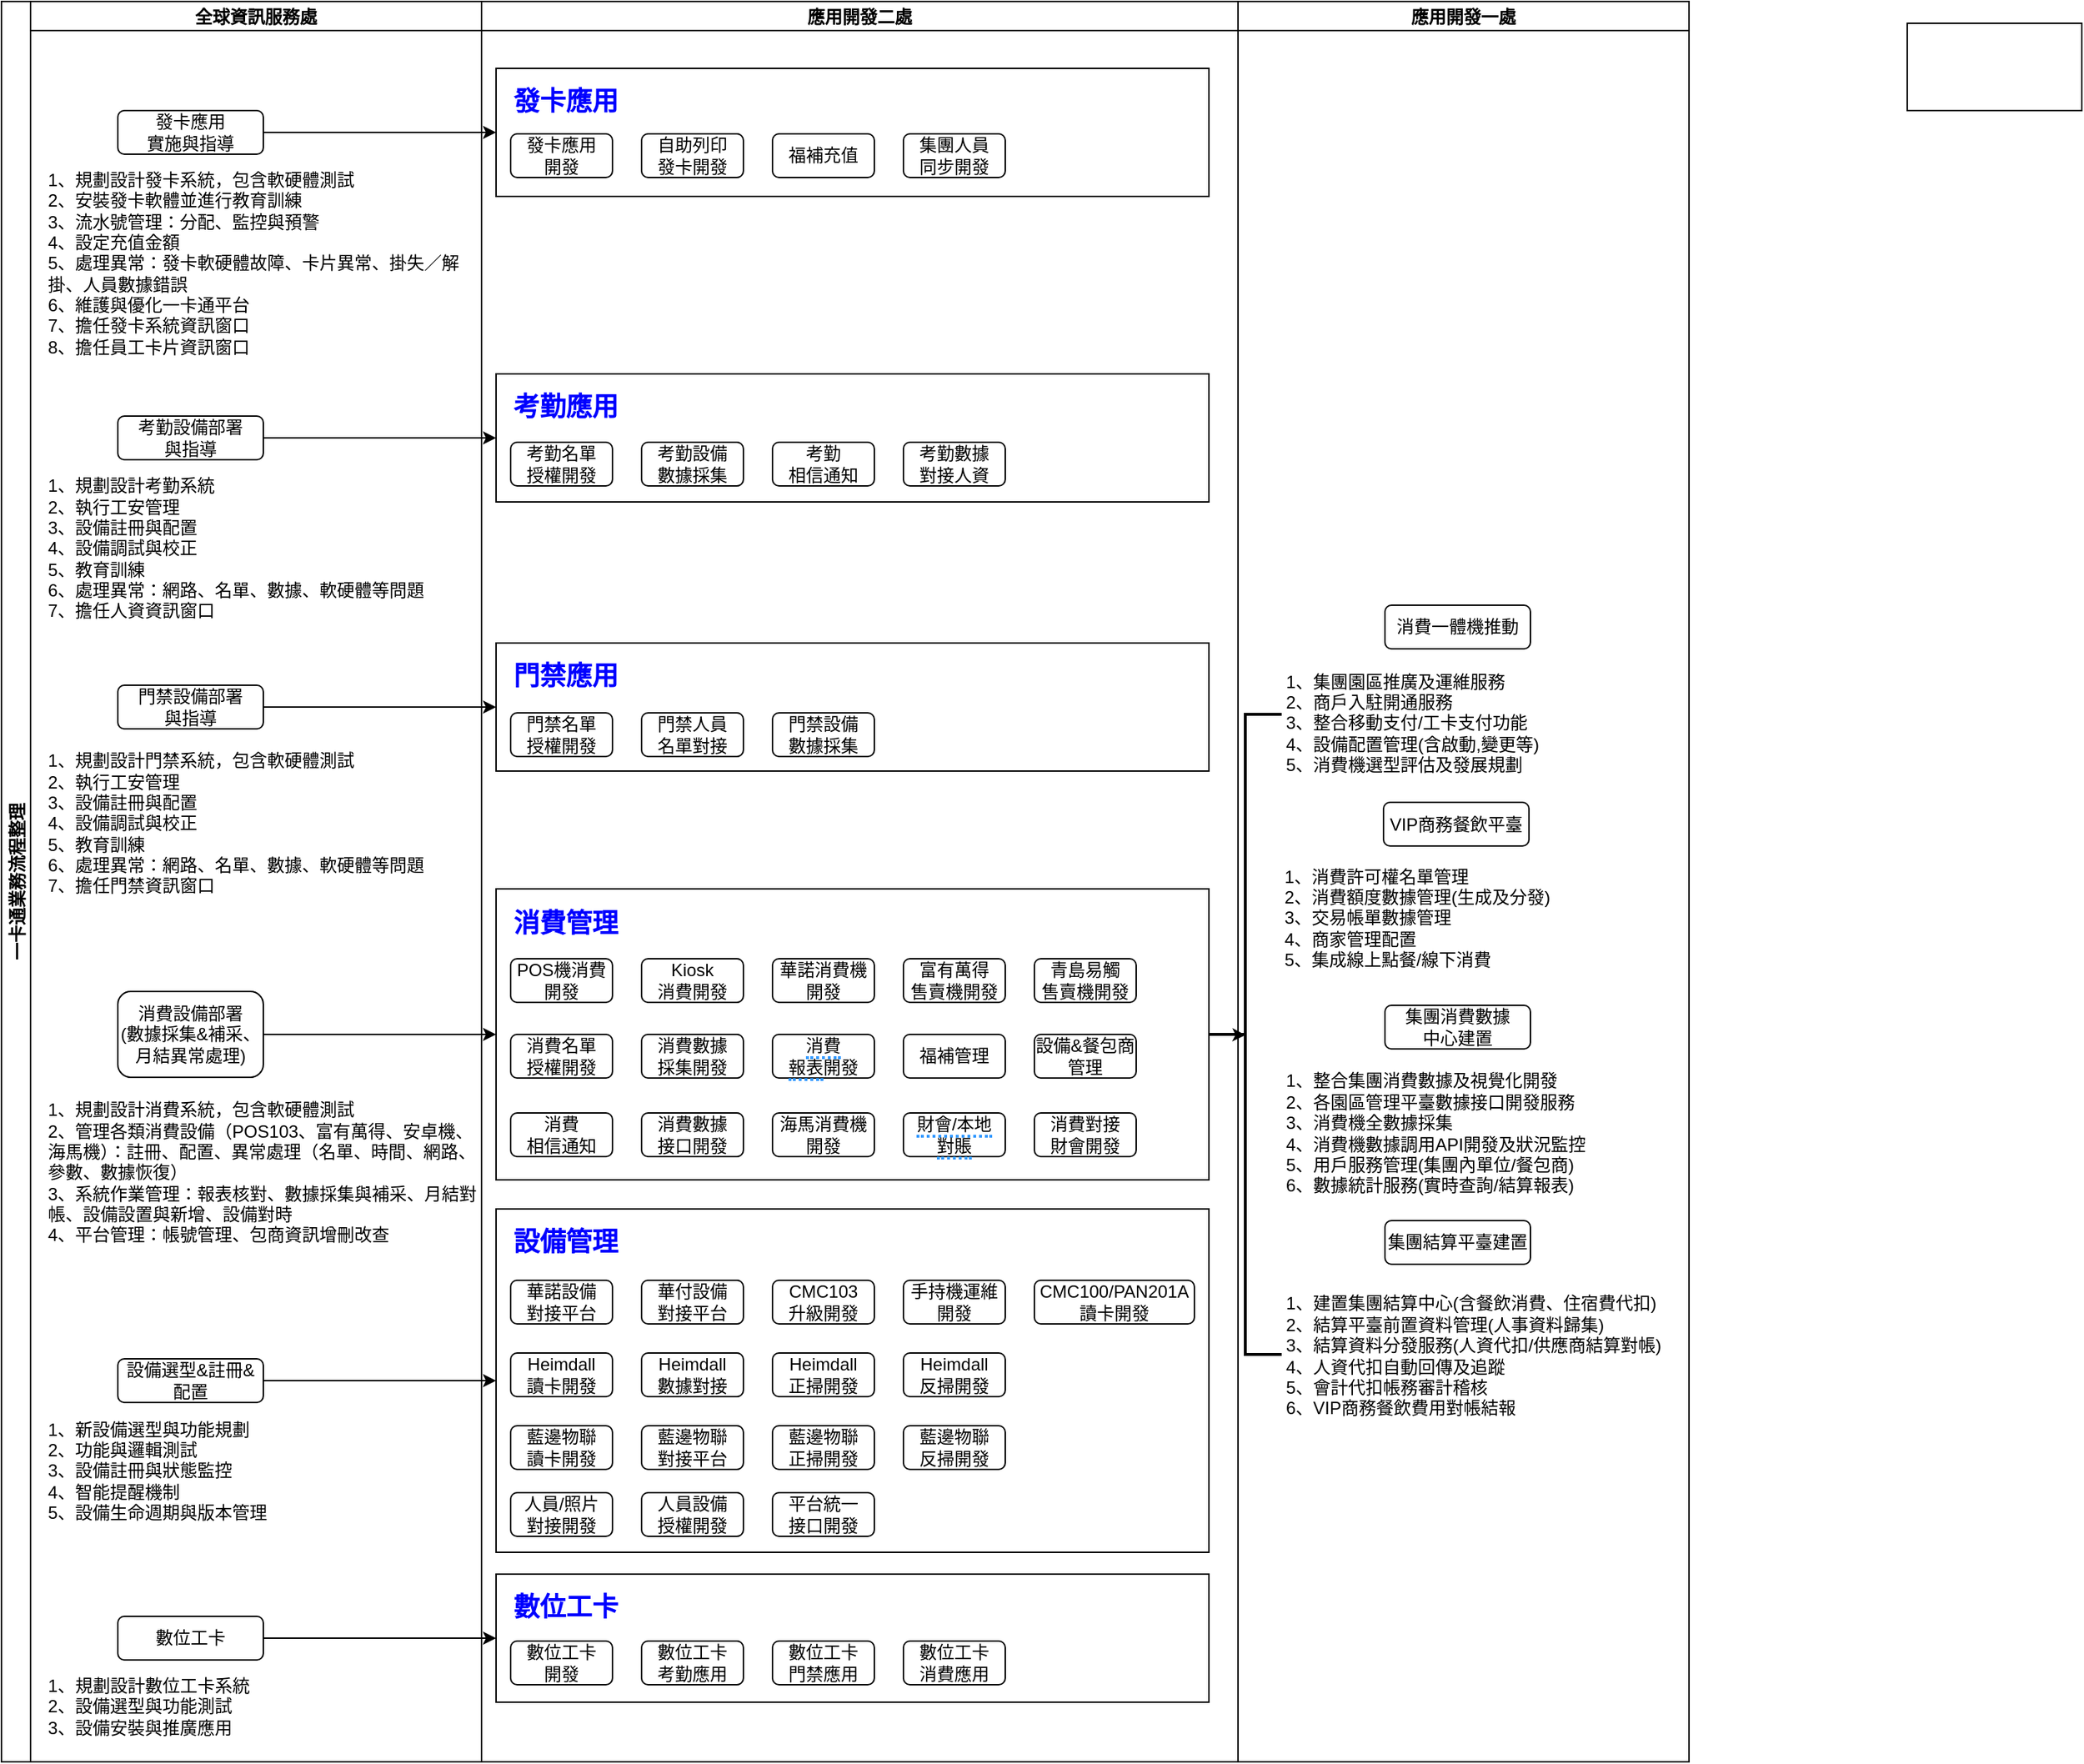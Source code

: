 <mxfile version="28.2.3">
  <diagram id="prtHgNgQTEPvFCAcTncT" name="一卡通業務流程">
    <mxGraphModel dx="1770" dy="850" grid="1" gridSize="10" guides="1" tooltips="1" connect="1" arrows="1" fold="1" page="1" pageScale="1" pageWidth="827" pageHeight="1169" math="0" shadow="0">
      <root>
        <mxCell id="0" />
        <mxCell id="1" parent="0" />
        <mxCell id="GD-UVzAfqiyjnFrLrFcY-1" value="一卡通業務流程整理" style="swimlane;childLayout=stackLayout;resizeParent=1;resizeParentMax=0;startSize=20;horizontal=0;horizontalStack=1;" parent="1" vertex="1">
          <mxGeometry x="60" y="50" width="1160" height="1210" as="geometry">
            <mxRectangle x="170" y="80" width="40" height="110" as="alternateBounds" />
          </mxGeometry>
        </mxCell>
        <mxCell id="GD-UVzAfqiyjnFrLrFcY-2" value="全球資訊服務處" style="swimlane;startSize=20;fillColor=none;" parent="GD-UVzAfqiyjnFrLrFcY-1" vertex="1">
          <mxGeometry x="20" width="310" height="1210" as="geometry" />
        </mxCell>
        <mxCell id="GD-UVzAfqiyjnFrLrFcY-10" value="消費設備部署&lt;div&gt;&lt;span style=&quot;background-color: transparent; color: light-dark(rgb(0, 0, 0), rgb(255, 255, 255));&quot;&gt;(&lt;/span&gt;&lt;span style=&quot;background-color: transparent; color: light-dark(rgb(0, 0, 0), rgb(255, 255, 255));&quot;&gt;數據採集&amp;amp;補采、月結異常處理)&lt;/span&gt;&lt;/div&gt;" style="rounded=1;whiteSpace=wrap;html=1;" parent="GD-UVzAfqiyjnFrLrFcY-2" vertex="1">
          <mxGeometry x="60" y="680.5" width="100" height="59" as="geometry" />
        </mxCell>
        <mxCell id="GD-UVzAfqiyjnFrLrFcY-11" value="發卡應用&lt;div&gt;實施與指導&lt;/div&gt;" style="rounded=1;whiteSpace=wrap;html=1;" parent="GD-UVzAfqiyjnFrLrFcY-2" vertex="1">
          <mxGeometry x="60" y="75" width="100" height="30" as="geometry" />
        </mxCell>
        <mxCell id="GD-UVzAfqiyjnFrLrFcY-17" value="考勤設備部署&lt;div&gt;與指導&lt;/div&gt;" style="rounded=1;whiteSpace=wrap;html=1;" parent="GD-UVzAfqiyjnFrLrFcY-2" vertex="1">
          <mxGeometry x="60" y="285" width="100" height="30" as="geometry" />
        </mxCell>
        <mxCell id="GD-UVzAfqiyjnFrLrFcY-29" value="門禁設備部署&lt;div&gt;與指導&lt;/div&gt;" style="rounded=1;whiteSpace=wrap;html=1;" parent="GD-UVzAfqiyjnFrLrFcY-2" vertex="1">
          <mxGeometry x="60" y="470" width="100" height="30" as="geometry" />
        </mxCell>
        <mxCell id="GD-UVzAfqiyjnFrLrFcY-35" value="設備選型&amp;amp;註冊&amp;amp;&lt;div&gt;配置&lt;/div&gt;" style="rounded=1;whiteSpace=wrap;html=1;" parent="GD-UVzAfqiyjnFrLrFcY-2" vertex="1">
          <mxGeometry x="60" y="933" width="100" height="30" as="geometry" />
        </mxCell>
        <mxCell id="Khkc0SXcdV0_vo5VcuuQ-3" value="&lt;div&gt;1、規劃設計發卡系統，包含軟硬體測試&lt;/div&gt;&lt;div&gt;2、安裝發卡軟體並進行教育訓練&lt;/div&gt;&lt;div&gt;3、流水號管理：分配、監控與預警&lt;/div&gt;&lt;div&gt;4、設定充值金額&lt;/div&gt;&lt;div&gt;5、處理異常：發卡軟硬體故障、卡片異常、掛失／解掛、人員數據錯誤&lt;/div&gt;&lt;div&gt;6、維護與優化一卡通平台&lt;/div&gt;&lt;div&gt;7、擔任發卡系統資訊窗口&lt;/div&gt;&lt;div&gt;8、擔任員工卡片資訊窗口&lt;/div&gt;" style="text;align=left;verticalAlign=middle;whiteSpace=wrap;rounded=0;html=1;" parent="GD-UVzAfqiyjnFrLrFcY-2" vertex="1">
          <mxGeometry x="10" y="110" width="300" height="140" as="geometry" />
        </mxCell>
        <mxCell id="Khkc0SXcdV0_vo5VcuuQ-4" value="&lt;div&gt;1、規劃設計考勤系統&lt;/div&gt;&lt;div&gt;2、執行工安管理&lt;/div&gt;&lt;div&gt;3、設備註冊與配置&lt;/div&gt;&lt;div&gt;4、設備調試與校正&lt;/div&gt;&lt;div&gt;5、教育訓練&lt;/div&gt;&lt;div&gt;6、處理異常：網路、名單、數據、軟硬體等問題&lt;/div&gt;&lt;div&gt;7、擔任人資資訊窗口&lt;/div&gt;" style="text;align=left;verticalAlign=middle;whiteSpace=wrap;rounded=0;html=1;" parent="GD-UVzAfqiyjnFrLrFcY-2" vertex="1">
          <mxGeometry x="10" y="321" width="300" height="109" as="geometry" />
        </mxCell>
        <mxCell id="Khkc0SXcdV0_vo5VcuuQ-5" value="&lt;div&gt;1、規劃設計門禁系統，包含軟硬體測試&lt;/div&gt;&lt;div&gt;2、執行工安管理&lt;/div&gt;&lt;div&gt;3、設備註冊與配置&lt;/div&gt;&lt;div&gt;4、設備調試與校正&lt;/div&gt;&lt;div&gt;5、教育訓練&lt;/div&gt;&lt;div&gt;6、處理異常：網路、名單、數據、軟硬體等問題&lt;/div&gt;&lt;div&gt;7、擔任門禁資訊窗口&lt;/div&gt;" style="text;align=left;verticalAlign=middle;whiteSpace=wrap;rounded=0;html=1;" parent="GD-UVzAfqiyjnFrLrFcY-2" vertex="1">
          <mxGeometry x="10" y="510" width="300" height="109" as="geometry" />
        </mxCell>
        <mxCell id="Khkc0SXcdV0_vo5VcuuQ-6" value="&lt;div&gt;1、規劃設計消費系統，包含軟硬體測試&lt;/div&gt;&lt;div&gt;2、管理各類消費設備（POS103、富有萬得、安卓機、海馬機）：註冊、配置、異常處理（名單、時間、網路、參數、數據恢復）&lt;/div&gt;&lt;div&gt;3、系統作業管理：報表核對、數據採集與補采、月結對帳、設備設置與新增、設備對時&lt;/div&gt;&lt;div&gt;4、平台管理：帳號管理、包商資訊增刪改查&lt;/div&gt;" style="text;align=left;verticalAlign=middle;whiteSpace=wrap;rounded=0;html=1;" parent="GD-UVzAfqiyjnFrLrFcY-2" vertex="1">
          <mxGeometry x="10" y="750" width="300" height="109" as="geometry" />
        </mxCell>
        <mxCell id="Khkc0SXcdV0_vo5VcuuQ-7" value="&lt;div&gt;1、新設備選型與功能規劃&lt;/div&gt;&lt;div&gt;2、功能與邏輯測試&lt;/div&gt;&lt;div&gt;3、設備註冊與狀態監控&lt;/div&gt;&lt;div&gt;4、智能提醒機制&lt;/div&gt;&lt;div&gt;5、設備生命週期與版本管理&lt;/div&gt;" style="text;align=left;verticalAlign=middle;whiteSpace=wrap;rounded=0;html=1;" parent="GD-UVzAfqiyjnFrLrFcY-2" vertex="1">
          <mxGeometry x="10" y="970" width="300" height="80" as="geometry" />
        </mxCell>
        <mxCell id="Khkc0SXcdV0_vo5VcuuQ-8" value="數位工卡" style="rounded=1;whiteSpace=wrap;html=1;" parent="GD-UVzAfqiyjnFrLrFcY-2" vertex="1">
          <mxGeometry x="60" y="1110" width="100" height="30" as="geometry" />
        </mxCell>
        <mxCell id="Khkc0SXcdV0_vo5VcuuQ-10" value="1、&lt;span style=&quot;background-color: transparent;&quot;&gt;規劃設計數位工卡系統&lt;/span&gt;&lt;div&gt;2、設備選型與功能測試&lt;/div&gt;&lt;div&gt;3、設備安裝與推廣應用&lt;/div&gt;" style="text;align=left;verticalAlign=middle;whiteSpace=wrap;rounded=0;html=1;" parent="GD-UVzAfqiyjnFrLrFcY-2" vertex="1">
          <mxGeometry x="10" y="1146" width="300" height="52" as="geometry" />
        </mxCell>
        <mxCell id="GD-UVzAfqiyjnFrLrFcY-19" style="edgeStyle=orthogonalEdgeStyle;rounded=0;orthogonalLoop=1;jettySize=auto;html=1;exitX=1;exitY=0.5;exitDx=0;exitDy=0;entryX=0;entryY=0.5;entryDx=0;entryDy=0;" parent="GD-UVzAfqiyjnFrLrFcY-1" source="GD-UVzAfqiyjnFrLrFcY-11" target="GD-UVzAfqiyjnFrLrFcY-95" edge="1">
          <mxGeometry relative="1" as="geometry">
            <mxPoint x="230" y="55" as="targetPoint" />
          </mxGeometry>
        </mxCell>
        <mxCell id="GD-UVzAfqiyjnFrLrFcY-3" value="應用開發二處" style="swimlane;startSize=20;fillColor=none;" parent="GD-UVzAfqiyjnFrLrFcY-1" vertex="1">
          <mxGeometry x="330" width="520" height="1210" as="geometry" />
        </mxCell>
        <mxCell id="GD-UVzAfqiyjnFrLrFcY-97" value="" style="rounded=0;whiteSpace=wrap;html=1;" parent="GD-UVzAfqiyjnFrLrFcY-3" vertex="1">
          <mxGeometry x="10" y="1081" width="490" height="88" as="geometry" />
        </mxCell>
        <mxCell id="GD-UVzAfqiyjnFrLrFcY-98" value="&lt;h1 style=&quot;margin-top: 0px;&quot;&gt;&lt;font style=&quot;font-size: 18px; color: rgb(0, 0, 255);&quot;&gt;數位工卡&lt;/font&gt;&lt;/h1&gt;" style="text;html=1;whiteSpace=wrap;overflow=hidden;rounded=0;" parent="GD-UVzAfqiyjnFrLrFcY-3" vertex="1">
          <mxGeometry x="20" y="1081" width="180" height="40" as="geometry" />
        </mxCell>
        <mxCell id="GD-UVzAfqiyjnFrLrFcY-95" value="" style="rounded=0;whiteSpace=wrap;html=1;" parent="GD-UVzAfqiyjnFrLrFcY-3" vertex="1">
          <mxGeometry x="10" y="46" width="490" height="88" as="geometry" />
        </mxCell>
        <mxCell id="GD-UVzAfqiyjnFrLrFcY-96" value="&lt;h1 style=&quot;margin-top: 0px;&quot;&gt;&lt;font style=&quot;font-size: 18px; color: rgb(0, 0, 255);&quot;&gt;發卡應用&lt;/font&gt;&lt;/h1&gt;" style="text;html=1;whiteSpace=wrap;overflow=hidden;rounded=0;" parent="GD-UVzAfqiyjnFrLrFcY-3" vertex="1">
          <mxGeometry x="20" y="46" width="180" height="40" as="geometry" />
        </mxCell>
        <mxCell id="GD-UVzAfqiyjnFrLrFcY-91" value="" style="rounded=0;whiteSpace=wrap;html=1;" parent="GD-UVzAfqiyjnFrLrFcY-3" vertex="1">
          <mxGeometry x="10" y="256" width="490" height="88" as="geometry" />
        </mxCell>
        <mxCell id="GD-UVzAfqiyjnFrLrFcY-76" value="" style="rounded=0;whiteSpace=wrap;html=1;" parent="GD-UVzAfqiyjnFrLrFcY-3" vertex="1">
          <mxGeometry x="10" y="441" width="490" height="88" as="geometry" />
        </mxCell>
        <mxCell id="GD-UVzAfqiyjnFrLrFcY-70" value="" style="rounded=0;whiteSpace=wrap;html=1;" parent="GD-UVzAfqiyjnFrLrFcY-3" vertex="1">
          <mxGeometry x="10" y="830" width="490" height="236" as="geometry" />
        </mxCell>
        <mxCell id="GD-UVzAfqiyjnFrLrFcY-68" value="" style="rounded=0;whiteSpace=wrap;html=1;" parent="GD-UVzAfqiyjnFrLrFcY-3" vertex="1">
          <mxGeometry x="10" y="610" width="490" height="200" as="geometry" />
        </mxCell>
        <mxCell id="GD-UVzAfqiyjnFrLrFcY-18" value="考勤設備&lt;div&gt;數據採集&lt;/div&gt;" style="rounded=1;whiteSpace=wrap;html=1;" parent="GD-UVzAfqiyjnFrLrFcY-3" vertex="1">
          <mxGeometry x="110" y="303" width="70" height="30" as="geometry" />
        </mxCell>
        <mxCell id="GD-UVzAfqiyjnFrLrFcY-24" value="考勤&lt;div&gt;相信&lt;span style=&quot;background-color: transparent; color: light-dark(rgb(0, 0, 0), rgb(255, 255, 255));&quot;&gt;通知&lt;/span&gt;&lt;/div&gt;" style="rounded=1;whiteSpace=wrap;html=1;" parent="GD-UVzAfqiyjnFrLrFcY-3" vertex="1">
          <mxGeometry x="200" y="303" width="70" height="30" as="geometry" />
        </mxCell>
        <mxCell id="GD-UVzAfqiyjnFrLrFcY-25" value="&lt;span data-teams=&quot;true&quot;&gt;考勤名單&lt;/span&gt;&lt;div&gt;&lt;span data-teams=&quot;true&quot;&gt;授權開發&lt;/span&gt;&lt;/div&gt;" style="rounded=1;whiteSpace=wrap;html=1;" parent="GD-UVzAfqiyjnFrLrFcY-3" vertex="1">
          <mxGeometry x="20" y="303" width="70" height="30" as="geometry" />
        </mxCell>
        <mxCell id="GD-UVzAfqiyjnFrLrFcY-28" value="考勤數據&lt;div&gt;對接人資&lt;/div&gt;" style="rounded=1;whiteSpace=wrap;html=1;" parent="GD-UVzAfqiyjnFrLrFcY-3" vertex="1">
          <mxGeometry x="290" y="303" width="70" height="30" as="geometry" />
        </mxCell>
        <mxCell id="GD-UVzAfqiyjnFrLrFcY-12" value="發卡應用&lt;div&gt;開發&lt;/div&gt;" style="rounded=1;whiteSpace=wrap;html=1;" parent="GD-UVzAfqiyjnFrLrFcY-3" vertex="1">
          <mxGeometry x="20" y="91" width="70" height="30" as="geometry" />
        </mxCell>
        <mxCell id="GD-UVzAfqiyjnFrLrFcY-13" value="自助列印&lt;div&gt;發卡開發&lt;/div&gt;" style="rounded=1;whiteSpace=wrap;html=1;" parent="GD-UVzAfqiyjnFrLrFcY-3" vertex="1">
          <mxGeometry x="110" y="91" width="70" height="30" as="geometry" />
        </mxCell>
        <mxCell id="GD-UVzAfqiyjnFrLrFcY-27" value="福補充值" style="rounded=1;whiteSpace=wrap;html=1;" parent="GD-UVzAfqiyjnFrLrFcY-3" vertex="1">
          <mxGeometry x="200" y="91" width="70" height="30" as="geometry" />
        </mxCell>
        <mxCell id="GD-UVzAfqiyjnFrLrFcY-30" value="門禁人員&lt;div&gt;名單對接&lt;/div&gt;" style="rounded=1;whiteSpace=wrap;html=1;" parent="GD-UVzAfqiyjnFrLrFcY-3" vertex="1">
          <mxGeometry x="110" y="489" width="70" height="30" as="geometry" />
        </mxCell>
        <mxCell id="GD-UVzAfqiyjnFrLrFcY-32" value="&lt;span data-teams=&quot;true&quot;&gt;門禁名單&lt;/span&gt;&lt;div&gt;&lt;span data-teams=&quot;true&quot;&gt;授權開發&lt;/span&gt;&lt;/div&gt;" style="rounded=1;whiteSpace=wrap;html=1;" parent="GD-UVzAfqiyjnFrLrFcY-3" vertex="1">
          <mxGeometry x="20" y="489" width="70" height="30" as="geometry" />
        </mxCell>
        <mxCell id="GD-UVzAfqiyjnFrLrFcY-37" value="&lt;span data-teams=&quot;true&quot;&gt;消費名單&lt;/span&gt;&lt;div&gt;&lt;span data-teams=&quot;true&quot;&gt;授權開發&lt;/span&gt;&lt;/div&gt;" style="rounded=1;whiteSpace=wrap;html=1;" parent="GD-UVzAfqiyjnFrLrFcY-3" vertex="1">
          <mxGeometry x="20" y="710" width="70" height="30" as="geometry" />
        </mxCell>
        <mxCell id="GD-UVzAfqiyjnFrLrFcY-38" value="POS機消費開發" style="rounded=1;whiteSpace=wrap;html=1;" parent="GD-UVzAfqiyjnFrLrFcY-3" vertex="1">
          <mxGeometry x="20" y="658" width="70" height="30" as="geometry" />
        </mxCell>
        <mxCell id="GD-UVzAfqiyjnFrLrFcY-39" value="集團人員&lt;div&gt;同步&lt;span style=&quot;background-color: transparent; color: light-dark(rgb(0, 0, 0), rgb(255, 255, 255));&quot;&gt;開發&lt;/span&gt;&lt;/div&gt;" style="rounded=1;whiteSpace=wrap;html=1;" parent="GD-UVzAfqiyjnFrLrFcY-3" vertex="1">
          <mxGeometry x="290" y="91" width="70" height="30" as="geometry" />
        </mxCell>
        <mxCell id="GD-UVzAfqiyjnFrLrFcY-40" value="消費數據&lt;div&gt;採集開發&lt;/div&gt;" style="rounded=1;whiteSpace=wrap;html=1;" parent="GD-UVzAfqiyjnFrLrFcY-3" vertex="1">
          <mxGeometry x="110" y="710" width="70" height="30" as="geometry" />
        </mxCell>
        <mxCell id="GD-UVzAfqiyjnFrLrFcY-41" value="海馬消費機開發" style="rounded=1;whiteSpace=wrap;html=1;" parent="GD-UVzAfqiyjnFrLrFcY-3" vertex="1">
          <mxGeometry x="200" y="764" width="70" height="30" as="geometry" />
        </mxCell>
        <mxCell id="GD-UVzAfqiyjnFrLrFcY-42" value="華諾消費機開發" style="rounded=1;whiteSpace=wrap;html=1;" parent="GD-UVzAfqiyjnFrLrFcY-3" vertex="1">
          <mxGeometry x="200" y="658" width="70" height="30" as="geometry" />
        </mxCell>
        <mxCell id="GD-UVzAfqiyjnFrLrFcY-43" value="富有萬得&lt;div&gt;售賣機開發&lt;/div&gt;" style="rounded=1;whiteSpace=wrap;html=1;" parent="GD-UVzAfqiyjnFrLrFcY-3" vertex="1">
          <mxGeometry x="290" y="658" width="70" height="30" as="geometry" />
        </mxCell>
        <mxCell id="GD-UVzAfqiyjnFrLrFcY-44" value="青島易觸&lt;div&gt;售賣機開發&lt;/div&gt;" style="rounded=1;whiteSpace=wrap;html=1;" parent="GD-UVzAfqiyjnFrLrFcY-3" vertex="1">
          <mxGeometry x="380" y="658" width="70" height="30" as="geometry" />
        </mxCell>
        <mxCell id="GD-UVzAfqiyjnFrLrFcY-45" value="消費對接&lt;div&gt;財會開發&lt;/div&gt;" style="rounded=1;whiteSpace=wrap;html=1;" parent="GD-UVzAfqiyjnFrLrFcY-3" vertex="1">
          <mxGeometry x="380" y="764" width="70" height="30" as="geometry" />
        </mxCell>
        <mxCell id="GD-UVzAfqiyjnFrLrFcY-46" value="&lt;span style=&quot;cursor: pointer; border-bottom: 2px dotted rgb(51, 153, 255);&quot; data-kimi-recommend=&quot;false&quot; data-kimi-disabled=&quot;false&quot; data-kimi-id=&quot;1749196674228&quot;&gt;消費&lt;/span&gt;&lt;div&gt;&lt;span style=&quot;cursor: pointer; border-bottom: 2px dotted rgb(51, 153, 255);&quot; data-kimi-recommend=&quot;false&quot; data-kimi-disabled=&quot;false&quot; data-kimi-id=&quot;1749196674228&quot;&gt;報表&lt;/span&gt;&lt;span style=&quot;background-color: transparent; color: light-dark(rgb(0, 0, 0), rgb(255, 255, 255));&quot;&gt;開發&lt;/span&gt;&lt;/div&gt;" style="rounded=1;whiteSpace=wrap;html=1;" parent="GD-UVzAfqiyjnFrLrFcY-3" vertex="1">
          <mxGeometry x="200" y="710" width="70" height="30" as="geometry" />
        </mxCell>
        <mxCell id="GD-UVzAfqiyjnFrLrFcY-47" value="&lt;span style=&quot;cursor: pointer; border-bottom: 2px dotted rgb(51, 153, 255);&quot; data-kimi-recommend=&quot;false&quot; data-kimi-disabled=&quot;false&quot; data-kimi-id=&quot;1749196674228&quot;&gt;財會/本地&lt;/span&gt;&lt;div&gt;&lt;span style=&quot;cursor: pointer; border-bottom: 2px dotted rgb(51, 153, 255);&quot; data-kimi-recommend=&quot;false&quot; data-kimi-disabled=&quot;false&quot; data-kimi-id=&quot;1749196674228&quot;&gt;對賬&lt;/span&gt;&lt;/div&gt;" style="rounded=1;whiteSpace=wrap;html=1;" parent="GD-UVzAfqiyjnFrLrFcY-3" vertex="1">
          <mxGeometry x="290" y="764" width="70" height="30" as="geometry" />
        </mxCell>
        <mxCell id="GD-UVzAfqiyjnFrLrFcY-48" value="華諾設備&lt;div&gt;對接平台&lt;/div&gt;" style="rounded=1;whiteSpace=wrap;html=1;" parent="GD-UVzAfqiyjnFrLrFcY-3" vertex="1">
          <mxGeometry x="20" y="879" width="70" height="30" as="geometry" />
        </mxCell>
        <mxCell id="GD-UVzAfqiyjnFrLrFcY-49" value="華付設備&lt;div&gt;對接平台&lt;/div&gt;" style="rounded=1;whiteSpace=wrap;html=1;" parent="GD-UVzAfqiyjnFrLrFcY-3" vertex="1">
          <mxGeometry x="110" y="879" width="70" height="30" as="geometry" />
        </mxCell>
        <mxCell id="GD-UVzAfqiyjnFrLrFcY-50" value="Heimdall&lt;div&gt;數據&lt;span style=&quot;background-color: transparent; color: light-dark(rgb(0, 0, 0), rgb(255, 255, 255));&quot;&gt;對接&lt;/span&gt;&lt;/div&gt;" style="rounded=1;whiteSpace=wrap;html=1;" parent="GD-UVzAfqiyjnFrLrFcY-3" vertex="1">
          <mxGeometry x="110" y="929" width="70" height="30" as="geometry" />
        </mxCell>
        <mxCell id="GD-UVzAfqiyjnFrLrFcY-51" value="CMC103&lt;div&gt;升級開發&lt;/div&gt;" style="rounded=1;whiteSpace=wrap;html=1;" parent="GD-UVzAfqiyjnFrLrFcY-3" vertex="1">
          <mxGeometry x="200" y="879" width="70" height="30" as="geometry" />
        </mxCell>
        <mxCell id="GD-UVzAfqiyjnFrLrFcY-52" value="藍邊物聯&lt;div&gt;讀卡開發&lt;/div&gt;" style="rounded=1;whiteSpace=wrap;html=1;" parent="GD-UVzAfqiyjnFrLrFcY-3" vertex="1">
          <mxGeometry x="20" y="979" width="70" height="30" as="geometry" />
        </mxCell>
        <mxCell id="GD-UVzAfqiyjnFrLrFcY-53" value="Heimdall&lt;div&gt;正掃開發&lt;/div&gt;" style="rounded=1;whiteSpace=wrap;html=1;" parent="GD-UVzAfqiyjnFrLrFcY-3" vertex="1">
          <mxGeometry x="200" y="929" width="70" height="30" as="geometry" />
        </mxCell>
        <mxCell id="GD-UVzAfqiyjnFrLrFcY-54" value="Heimdall&lt;div&gt;反掃開發&lt;/div&gt;" style="rounded=1;whiteSpace=wrap;html=1;" parent="GD-UVzAfqiyjnFrLrFcY-3" vertex="1">
          <mxGeometry x="290" y="929" width="70" height="30" as="geometry" />
        </mxCell>
        <mxCell id="GD-UVzAfqiyjnFrLrFcY-58" value="手持機運維開發" style="rounded=1;whiteSpace=wrap;html=1;" parent="GD-UVzAfqiyjnFrLrFcY-3" vertex="1">
          <mxGeometry x="290" y="879" width="70" height="30" as="geometry" />
        </mxCell>
        <mxCell id="GD-UVzAfqiyjnFrLrFcY-59" value="CMC100/&lt;span style=&quot;background-color: transparent; color: light-dark(rgb(0, 0, 0), rgb(255, 255, 255));&quot;&gt;PAN201A&lt;/span&gt;&lt;div&gt;&lt;span style=&quot;background-color: transparent; color: light-dark(rgb(0, 0, 0), rgb(255, 255, 255));&quot;&gt;讀卡開發&lt;/span&gt;&lt;/div&gt;" style="rounded=1;whiteSpace=wrap;html=1;" parent="GD-UVzAfqiyjnFrLrFcY-3" vertex="1">
          <mxGeometry x="380" y="879" width="110" height="30" as="geometry" />
        </mxCell>
        <mxCell id="GD-UVzAfqiyjnFrLrFcY-60" value="Heimdall&lt;div&gt;讀卡&lt;span style=&quot;background-color: transparent; color: light-dark(rgb(0, 0, 0), rgb(255, 255, 255));&quot;&gt;開發&lt;/span&gt;&lt;/div&gt;" style="rounded=1;whiteSpace=wrap;html=1;" parent="GD-UVzAfqiyjnFrLrFcY-3" vertex="1">
          <mxGeometry x="20" y="929" width="70" height="30" as="geometry" />
        </mxCell>
        <mxCell id="GD-UVzAfqiyjnFrLrFcY-61" value="藍邊物聯&lt;div&gt;對接平台&lt;/div&gt;" style="rounded=1;whiteSpace=wrap;html=1;" parent="GD-UVzAfqiyjnFrLrFcY-3" vertex="1">
          <mxGeometry x="110" y="979" width="70" height="30" as="geometry" />
        </mxCell>
        <mxCell id="GD-UVzAfqiyjnFrLrFcY-62" value="藍邊物聯&lt;br&gt;&lt;div&gt;正掃開發&lt;/div&gt;" style="rounded=1;whiteSpace=wrap;html=1;" parent="GD-UVzAfqiyjnFrLrFcY-3" vertex="1">
          <mxGeometry x="200" y="979" width="70" height="30" as="geometry" />
        </mxCell>
        <mxCell id="GD-UVzAfqiyjnFrLrFcY-63" value="藍邊物聯&lt;br&gt;&lt;div&gt;反掃開發&lt;/div&gt;" style="rounded=1;whiteSpace=wrap;html=1;" parent="GD-UVzAfqiyjnFrLrFcY-3" vertex="1">
          <mxGeometry x="290" y="979" width="70" height="30" as="geometry" />
        </mxCell>
        <mxCell id="GD-UVzAfqiyjnFrLrFcY-64" value="福補管理" style="rounded=1;whiteSpace=wrap;html=1;" parent="GD-UVzAfqiyjnFrLrFcY-3" vertex="1">
          <mxGeometry x="290" y="710" width="70" height="30" as="geometry" />
        </mxCell>
        <mxCell id="GD-UVzAfqiyjnFrLrFcY-66" value="門禁設備&lt;div&gt;數據採集&lt;/div&gt;" style="rounded=1;whiteSpace=wrap;html=1;" parent="GD-UVzAfqiyjnFrLrFcY-3" vertex="1">
          <mxGeometry x="200" y="489" width="70" height="30" as="geometry" />
        </mxCell>
        <mxCell id="GD-UVzAfqiyjnFrLrFcY-77" value="人員/照片&lt;div&gt;對接&lt;span style=&quot;background-color: transparent; color: light-dark(rgb(0, 0, 0), rgb(255, 255, 255));&quot;&gt;開發&lt;/span&gt;&lt;/div&gt;" style="rounded=1;whiteSpace=wrap;html=1;" parent="GD-UVzAfqiyjnFrLrFcY-3" vertex="1">
          <mxGeometry x="20" y="1025" width="70" height="30" as="geometry" />
        </mxCell>
        <mxCell id="GD-UVzAfqiyjnFrLrFcY-78" value="人員設備&lt;div&gt;授權開發&lt;/div&gt;" style="rounded=1;whiteSpace=wrap;html=1;" parent="GD-UVzAfqiyjnFrLrFcY-3" vertex="1">
          <mxGeometry x="110" y="1025" width="70" height="30" as="geometry" />
        </mxCell>
        <mxCell id="GD-UVzAfqiyjnFrLrFcY-79" value="平台統一&lt;div&gt;接口開發&lt;/div&gt;" style="rounded=1;whiteSpace=wrap;html=1;" parent="GD-UVzAfqiyjnFrLrFcY-3" vertex="1">
          <mxGeometry x="200" y="1025" width="70" height="30" as="geometry" />
        </mxCell>
        <mxCell id="GD-UVzAfqiyjnFrLrFcY-81" value="數位工卡&lt;div&gt;開發&lt;/div&gt;" style="rounded=1;whiteSpace=wrap;html=1;" parent="GD-UVzAfqiyjnFrLrFcY-3" vertex="1">
          <mxGeometry x="20" y="1127" width="70" height="30" as="geometry" />
        </mxCell>
        <mxCell id="GD-UVzAfqiyjnFrLrFcY-65" value="消費&lt;div&gt;相信&lt;span style=&quot;background-color: transparent; color: light-dark(rgb(0, 0, 0), rgb(255, 255, 255));&quot;&gt;通知&lt;/span&gt;&lt;/div&gt;" style="rounded=1;whiteSpace=wrap;html=1;" parent="GD-UVzAfqiyjnFrLrFcY-3" vertex="1">
          <mxGeometry x="20" y="764" width="70" height="30" as="geometry" />
        </mxCell>
        <mxCell id="GD-UVzAfqiyjnFrLrFcY-85" value="Kiosk&lt;div&gt;消費開發&lt;/div&gt;" style="rounded=1;whiteSpace=wrap;html=1;" parent="GD-UVzAfqiyjnFrLrFcY-3" vertex="1">
          <mxGeometry x="110" y="658" width="70" height="30" as="geometry" />
        </mxCell>
        <mxCell id="GD-UVzAfqiyjnFrLrFcY-88" value="&lt;h1 style=&quot;margin-top: 0px;&quot;&gt;&lt;font style=&quot;font-size: 18px; color: rgb(0, 0, 255);&quot;&gt;設備管理&lt;/font&gt;&lt;/h1&gt;" style="text;html=1;whiteSpace=wrap;overflow=hidden;rounded=0;" parent="GD-UVzAfqiyjnFrLrFcY-3" vertex="1">
          <mxGeometry x="20" y="830" width="180" height="40" as="geometry" />
        </mxCell>
        <mxCell id="GD-UVzAfqiyjnFrLrFcY-89" value="&lt;h1 style=&quot;margin-top: 0px;&quot;&gt;&lt;font style=&quot;font-size: 18px; color: rgb(0, 0, 255);&quot;&gt;消費管理&lt;/font&gt;&lt;/h1&gt;" style="text;html=1;whiteSpace=wrap;overflow=hidden;rounded=0;" parent="GD-UVzAfqiyjnFrLrFcY-3" vertex="1">
          <mxGeometry x="20" y="611" width="180" height="40" as="geometry" />
        </mxCell>
        <mxCell id="GD-UVzAfqiyjnFrLrFcY-90" value="&lt;h1 style=&quot;margin-top: 0px;&quot;&gt;&lt;font style=&quot;font-size: 18px; color: rgb(0, 0, 255);&quot;&gt;門禁應用&lt;/font&gt;&lt;/h1&gt;" style="text;html=1;whiteSpace=wrap;overflow=hidden;rounded=0;" parent="GD-UVzAfqiyjnFrLrFcY-3" vertex="1">
          <mxGeometry x="20" y="441" width="180" height="40" as="geometry" />
        </mxCell>
        <mxCell id="GD-UVzAfqiyjnFrLrFcY-92" value="&lt;h1 style=&quot;margin-top: 0px;&quot;&gt;&lt;font style=&quot;font-size: 18px; color: rgb(0, 0, 255);&quot;&gt;考勤應用&lt;/font&gt;&lt;/h1&gt;" style="text;html=1;whiteSpace=wrap;overflow=hidden;rounded=0;" parent="GD-UVzAfqiyjnFrLrFcY-3" vertex="1">
          <mxGeometry x="20" y="256" width="180" height="40" as="geometry" />
        </mxCell>
        <mxCell id="GD-UVzAfqiyjnFrLrFcY-99" value="數位工卡&lt;div&gt;考勤應用&lt;/div&gt;" style="rounded=1;whiteSpace=wrap;html=1;" parent="GD-UVzAfqiyjnFrLrFcY-3" vertex="1">
          <mxGeometry x="110" y="1127" width="70" height="30" as="geometry" />
        </mxCell>
        <mxCell id="GD-UVzAfqiyjnFrLrFcY-100" value="數位工卡&lt;div&gt;門禁應用&lt;/div&gt;" style="rounded=1;whiteSpace=wrap;html=1;" parent="GD-UVzAfqiyjnFrLrFcY-3" vertex="1">
          <mxGeometry x="200" y="1127" width="70" height="30" as="geometry" />
        </mxCell>
        <mxCell id="GD-UVzAfqiyjnFrLrFcY-101" value="數位工卡&lt;div&gt;消費應用&lt;/div&gt;" style="rounded=1;whiteSpace=wrap;html=1;" parent="GD-UVzAfqiyjnFrLrFcY-3" vertex="1">
          <mxGeometry x="290" y="1127" width="70" height="30" as="geometry" />
        </mxCell>
        <mxCell id="c0n_8q_vGjEcCh9gn-81-16" value="&lt;span data-teams=&quot;true&quot;&gt;消費數據&lt;/span&gt;&lt;div&gt;&lt;span data-teams=&quot;true&quot;&gt;接口開發&lt;/span&gt;&lt;/div&gt;" style="rounded=1;whiteSpace=wrap;html=1;" parent="GD-UVzAfqiyjnFrLrFcY-3" vertex="1">
          <mxGeometry x="110" y="764" width="70" height="30" as="geometry" />
        </mxCell>
        <mxCell id="c0n_8q_vGjEcCh9gn-81-18" value="設備&amp;amp;餐包商管理" style="rounded=1;whiteSpace=wrap;html=1;" parent="GD-UVzAfqiyjnFrLrFcY-3" vertex="1">
          <mxGeometry x="380" y="710" width="70" height="30" as="geometry" />
        </mxCell>
        <mxCell id="GD-UVzAfqiyjnFrLrFcY-34" style="edgeStyle=orthogonalEdgeStyle;rounded=0;orthogonalLoop=1;jettySize=auto;html=1;exitX=1;exitY=0.5;exitDx=0;exitDy=0;entryX=0;entryY=0.5;entryDx=0;entryDy=0;" parent="GD-UVzAfqiyjnFrLrFcY-1" source="GD-UVzAfqiyjnFrLrFcY-29" target="GD-UVzAfqiyjnFrLrFcY-76" edge="1">
          <mxGeometry relative="1" as="geometry">
            <mxPoint x="220" y="504" as="targetPoint" />
          </mxGeometry>
        </mxCell>
        <mxCell id="GD-UVzAfqiyjnFrLrFcY-67" style="edgeStyle=orthogonalEdgeStyle;rounded=0;orthogonalLoop=1;jettySize=auto;html=1;entryX=0;entryY=0.5;entryDx=0;entryDy=0;" parent="GD-UVzAfqiyjnFrLrFcY-1" source="GD-UVzAfqiyjnFrLrFcY-10" target="GD-UVzAfqiyjnFrLrFcY-68" edge="1">
          <mxGeometry relative="1" as="geometry">
            <mxPoint x="230" y="709" as="targetPoint" />
          </mxGeometry>
        </mxCell>
        <mxCell id="GD-UVzAfqiyjnFrLrFcY-71" style="edgeStyle=orthogonalEdgeStyle;rounded=0;orthogonalLoop=1;jettySize=auto;html=1;" parent="GD-UVzAfqiyjnFrLrFcY-1" source="GD-UVzAfqiyjnFrLrFcY-35" target="GD-UVzAfqiyjnFrLrFcY-70" edge="1">
          <mxGeometry relative="1" as="geometry" />
        </mxCell>
        <mxCell id="GD-UVzAfqiyjnFrLrFcY-26" style="edgeStyle=orthogonalEdgeStyle;rounded=0;orthogonalLoop=1;jettySize=auto;html=1;exitX=1;exitY=0.5;exitDx=0;exitDy=0;entryX=0;entryY=0.5;entryDx=0;entryDy=0;" parent="GD-UVzAfqiyjnFrLrFcY-1" source="GD-UVzAfqiyjnFrLrFcY-17" target="GD-UVzAfqiyjnFrLrFcY-91" edge="1">
          <mxGeometry relative="1" as="geometry">
            <mxPoint x="230" y="301" as="targetPoint" />
          </mxGeometry>
        </mxCell>
        <mxCell id="GD-UVzAfqiyjnFrLrFcY-4" value="應用開發一處" style="swimlane;startSize=20;" parent="GD-UVzAfqiyjnFrLrFcY-1" vertex="1">
          <mxGeometry x="850" width="310" height="1210" as="geometry">
            <mxRectangle x="260" width="40" height="480" as="alternateBounds" />
          </mxGeometry>
        </mxCell>
        <mxCell id="c0n_8q_vGjEcCh9gn-81-1" value="消費一體機推動" style="rounded=1;whiteSpace=wrap;html=1;" parent="GD-UVzAfqiyjnFrLrFcY-4" vertex="1">
          <mxGeometry x="101" y="415" width="100" height="30" as="geometry" />
        </mxCell>
        <mxCell id="c0n_8q_vGjEcCh9gn-81-2" value="&lt;div&gt;1、集團園區推廣及運維服務&lt;/div&gt;&lt;div&gt;2、商戶入駐開通服務&lt;/div&gt;&lt;div&gt;3、整合移動支付/工卡支付功能&lt;/div&gt;&lt;div&gt;4、設備配置管理(含啟動,變更等)&lt;/div&gt;&lt;div&gt;5、消費機選型評估及發展規劃&lt;/div&gt;" style="text;align=left;verticalAlign=middle;whiteSpace=wrap;rounded=0;html=1;" parent="GD-UVzAfqiyjnFrLrFcY-4" vertex="1">
          <mxGeometry x="31" y="456" width="300" height="79" as="geometry" />
        </mxCell>
        <mxCell id="c0n_8q_vGjEcCh9gn-81-3" value="VIP商務餐飲平臺" style="rounded=1;whiteSpace=wrap;html=1;" parent="GD-UVzAfqiyjnFrLrFcY-4" vertex="1">
          <mxGeometry x="100" y="550.5" width="100" height="30" as="geometry" />
        </mxCell>
        <mxCell id="c0n_8q_vGjEcCh9gn-81-4" value="&lt;div&gt;1、消費許可權名單管理&lt;/div&gt;&lt;div&gt;2、消費額度數據管理(生成及分發)&lt;/div&gt;&lt;div&gt;3、交易帳單數據管理&lt;/div&gt;&lt;div&gt;4、商家管理配置&lt;/div&gt;&lt;div&gt;5、集成線上點餐/線下消費&lt;/div&gt;" style="text;align=left;verticalAlign=middle;whiteSpace=wrap;rounded=0;html=1;" parent="GD-UVzAfqiyjnFrLrFcY-4" vertex="1">
          <mxGeometry x="30" y="590.5" width="300" height="79" as="geometry" />
        </mxCell>
        <mxCell id="c0n_8q_vGjEcCh9gn-81-5" value="集團消費數據&lt;div&gt;中心建置&lt;/div&gt;" style="rounded=1;whiteSpace=wrap;html=1;" parent="GD-UVzAfqiyjnFrLrFcY-4" vertex="1">
          <mxGeometry x="101" y="690" width="100" height="30" as="geometry" />
        </mxCell>
        <mxCell id="c0n_8q_vGjEcCh9gn-81-6" value="&lt;div&gt;1、整合集團消費數據及視覺化開發&lt;/div&gt;&lt;div&gt;2、各園區管理平臺數據接口開發服務&lt;/div&gt;&lt;div&gt;3、消費機全數據採集&lt;/div&gt;&lt;div&gt;4、消費機數據調用API開發及狀況監控&lt;/div&gt;&lt;div&gt;5、用戶服務管理(集團內單位/餐包商)&lt;/div&gt;&lt;div&gt;6、數據統計服務(實時查詢/結算報表)&lt;/div&gt;" style="text;align=left;verticalAlign=middle;whiteSpace=wrap;rounded=0;html=1;" parent="GD-UVzAfqiyjnFrLrFcY-4" vertex="1">
          <mxGeometry x="31" y="725" width="300" height="105" as="geometry" />
        </mxCell>
        <mxCell id="c0n_8q_vGjEcCh9gn-81-7" value="集團結算平臺建置" style="rounded=1;whiteSpace=wrap;html=1;" parent="GD-UVzAfqiyjnFrLrFcY-4" vertex="1">
          <mxGeometry x="101" y="838" width="100" height="30" as="geometry" />
        </mxCell>
        <mxCell id="c0n_8q_vGjEcCh9gn-81-8" value="&lt;div&gt;1、建置集團結算中心(含餐飲消費、住宿費代扣)&lt;/div&gt;&lt;div&gt;2、結算平臺前置資料管理(人事資料歸集)&lt;/div&gt;&lt;div&gt;3、結算資料分發服務(人資代扣/供應商結算對帳)&lt;/div&gt;&lt;div&gt;4、人資代扣自動回傳及追蹤&lt;/div&gt;&lt;div&gt;5、會計代扣帳務審計稽核&lt;/div&gt;&lt;div&gt;6、VIP商務餐飲費用對帳結報&lt;/div&gt;" style="text;align=left;verticalAlign=middle;whiteSpace=wrap;rounded=0;html=1;" parent="GD-UVzAfqiyjnFrLrFcY-4" vertex="1">
          <mxGeometry x="31" y="878" width="300" height="105" as="geometry" />
        </mxCell>
        <mxCell id="c0n_8q_vGjEcCh9gn-81-11" value="" style="strokeWidth=2;html=1;shape=mxgraph.flowchart.annotation_2;align=left;labelPosition=right;pointerEvents=1;" parent="GD-UVzAfqiyjnFrLrFcY-4" vertex="1">
          <mxGeometry x="-20" y="490" width="50" height="440" as="geometry" />
        </mxCell>
        <mxCell id="c0n_8q_vGjEcCh9gn-81-15" value="" style="endArrow=classic;html=1;rounded=0;entryX=0.504;entryY=0.501;entryDx=0;entryDy=0;entryPerimeter=0;exitX=0;exitY=0.5;exitDx=0;exitDy=0;exitPerimeter=0;" parent="GD-UVzAfqiyjnFrLrFcY-4" source="c0n_8q_vGjEcCh9gn-81-11" target="c0n_8q_vGjEcCh9gn-81-11" edge="1">
          <mxGeometry width="50" height="50" relative="1" as="geometry">
            <mxPoint x="-320" y="800" as="sourcePoint" />
            <mxPoint x="-270" y="750" as="targetPoint" />
          </mxGeometry>
        </mxCell>
        <mxCell id="Khkc0SXcdV0_vo5VcuuQ-9" style="edgeStyle=orthogonalEdgeStyle;rounded=0;orthogonalLoop=1;jettySize=auto;html=1;exitX=1;exitY=0.5;exitDx=0;exitDy=0;entryX=0;entryY=0.5;entryDx=0;entryDy=0;" parent="GD-UVzAfqiyjnFrLrFcY-1" source="Khkc0SXcdV0_vo5VcuuQ-8" target="GD-UVzAfqiyjnFrLrFcY-97" edge="1">
          <mxGeometry relative="1" as="geometry">
            <mxPoint x="280" y="1080" as="sourcePoint" />
            <mxPoint x="440" y="1080" as="targetPoint" />
          </mxGeometry>
        </mxCell>
        <mxCell id="F5MuJ-Wi5Ykkq9IBG96A-1" value="" style="rounded=0;whiteSpace=wrap;html=1;strokeColor=default;align=center;verticalAlign=middle;fontFamily=Helvetica;fontSize=12;fontColor=default;fillColor=default;" parent="1" vertex="1">
          <mxGeometry x="1370" y="65" width="120" height="60" as="geometry" />
        </mxCell>
      </root>
    </mxGraphModel>
  </diagram>
</mxfile>
